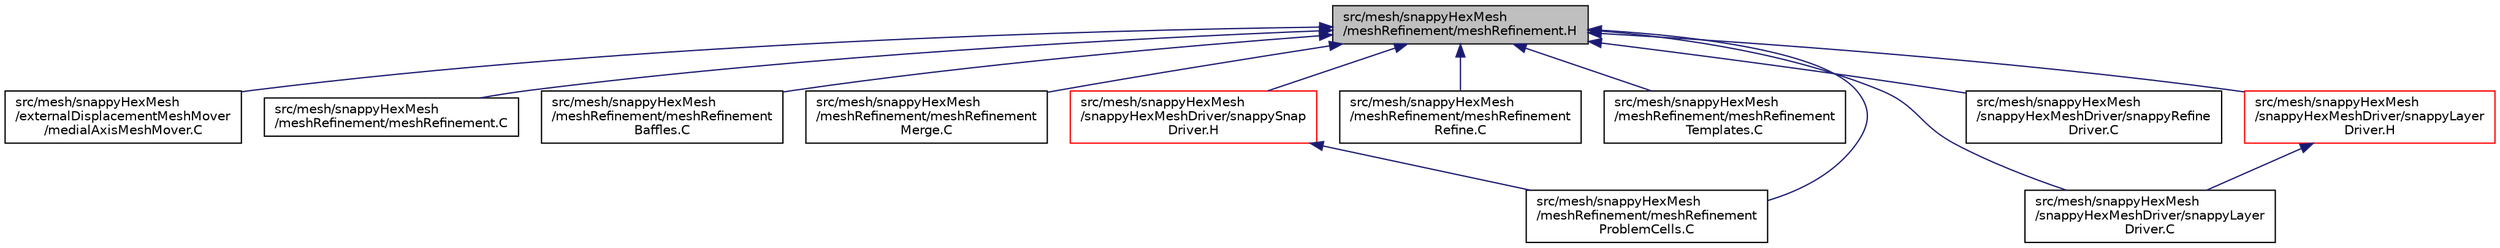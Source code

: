 digraph "src/mesh/snappyHexMesh/meshRefinement/meshRefinement.H"
{
  bgcolor="transparent";
  edge [fontname="Helvetica",fontsize="10",labelfontname="Helvetica",labelfontsize="10"];
  node [fontname="Helvetica",fontsize="10",shape=record];
  Node228 [label="src/mesh/snappyHexMesh\l/meshRefinement/meshRefinement.H",height=0.2,width=0.4,color="black", fillcolor="grey75", style="filled", fontcolor="black"];
  Node228 -> Node229 [dir="back",color="midnightblue",fontsize="10",style="solid",fontname="Helvetica"];
  Node229 [label="src/mesh/snappyHexMesh\l/externalDisplacementMeshMover\l/medialAxisMeshMover.C",height=0.2,width=0.4,color="black",URL="$a07715.html"];
  Node228 -> Node230 [dir="back",color="midnightblue",fontsize="10",style="solid",fontname="Helvetica"];
  Node230 [label="src/mesh/snappyHexMesh\l/meshRefinement/meshRefinement.C",height=0.2,width=0.4,color="black",URL="$a07733.html"];
  Node228 -> Node231 [dir="back",color="midnightblue",fontsize="10",style="solid",fontname="Helvetica"];
  Node231 [label="src/mesh/snappyHexMesh\l/meshRefinement/meshRefinement\lBaffles.C",height=0.2,width=0.4,color="black",URL="$a07739.html"];
  Node228 -> Node232 [dir="back",color="midnightblue",fontsize="10",style="solid",fontname="Helvetica"];
  Node232 [label="src/mesh/snappyHexMesh\l/meshRefinement/meshRefinement\lMerge.C",height=0.2,width=0.4,color="black",URL="$a07742.html"];
  Node228 -> Node233 [dir="back",color="midnightblue",fontsize="10",style="solid",fontname="Helvetica"];
  Node233 [label="src/mesh/snappyHexMesh\l/meshRefinement/meshRefinement\lProblemCells.C",height=0.2,width=0.4,color="black",URL="$a07745.html"];
  Node228 -> Node234 [dir="back",color="midnightblue",fontsize="10",style="solid",fontname="Helvetica"];
  Node234 [label="src/mesh/snappyHexMesh\l/meshRefinement/meshRefinement\lRefine.C",height=0.2,width=0.4,color="black",URL="$a07748.html"];
  Node228 -> Node235 [dir="back",color="midnightblue",fontsize="10",style="solid",fontname="Helvetica"];
  Node235 [label="src/mesh/snappyHexMesh\l/meshRefinement/meshRefinement\lTemplates.C",height=0.2,width=0.4,color="black",URL="$a07751.html"];
  Node228 -> Node236 [dir="back",color="midnightblue",fontsize="10",style="solid",fontname="Helvetica"];
  Node236 [label="src/mesh/snappyHexMesh\l/snappyHexMeshDriver/snappyLayer\lDriver.H",height=0.2,width=0.4,color="red",URL="$a07817.html"];
  Node236 -> Node239 [dir="back",color="midnightblue",fontsize="10",style="solid",fontname="Helvetica"];
  Node239 [label="src/mesh/snappyHexMesh\l/snappyHexMeshDriver/snappyLayer\lDriver.C",height=0.2,width=0.4,color="black",URL="$a07814.html",tooltip="All to do with adding cell layers. "];
  Node228 -> Node239 [dir="back",color="midnightblue",fontsize="10",style="solid",fontname="Helvetica"];
  Node228 -> Node242 [dir="back",color="midnightblue",fontsize="10",style="solid",fontname="Helvetica"];
  Node242 [label="src/mesh/snappyHexMesh\l/snappyHexMeshDriver/snappyRefine\lDriver.C",height=0.2,width=0.4,color="black",URL="$a07826.html"];
  Node228 -> Node243 [dir="back",color="midnightblue",fontsize="10",style="solid",fontname="Helvetica"];
  Node243 [label="src/mesh/snappyHexMesh\l/snappyHexMeshDriver/snappySnap\lDriver.H",height=0.2,width=0.4,color="red",URL="$a07835.html"];
  Node243 -> Node233 [dir="back",color="midnightblue",fontsize="10",style="solid",fontname="Helvetica"];
}
